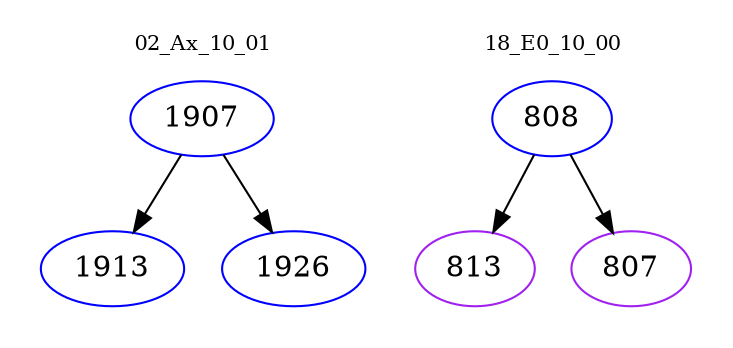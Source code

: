 digraph{
subgraph cluster_0 {
color = white
label = "02_Ax_10_01";
fontsize=10;
T0_1907 [label="1907", color="blue"]
T0_1907 -> T0_1913 [color="black"]
T0_1913 [label="1913", color="blue"]
T0_1907 -> T0_1926 [color="black"]
T0_1926 [label="1926", color="blue"]
}
subgraph cluster_1 {
color = white
label = "18_E0_10_00";
fontsize=10;
T1_808 [label="808", color="blue"]
T1_808 -> T1_813 [color="black"]
T1_813 [label="813", color="purple"]
T1_808 -> T1_807 [color="black"]
T1_807 [label="807", color="purple"]
}
}
